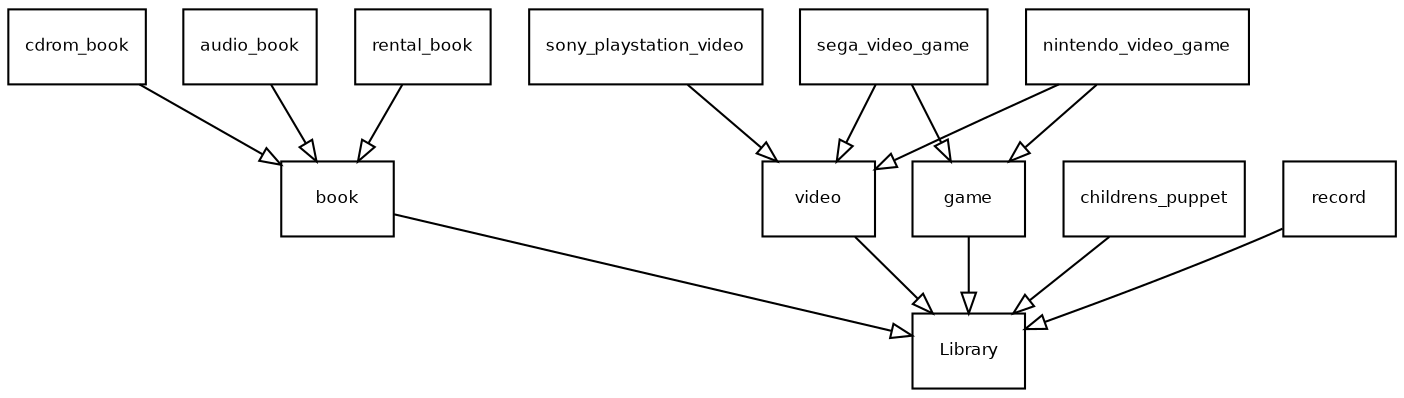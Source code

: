 digraph G {
    fontname = "Bitstream Vera Sans"
    fontsize = 8

    node [
        fontname = "Bitstream Vera Sans"
        fontsize = 8
        shape = "record"
    ]

    edge [
        fontname = "Bitstream Vera Sans"
        fontsize = 8
        arrowhead = "empty"
    ]

    Library [
        label = "{Library}"
    ]

    book [
        label = "{book}"
    ]
    
    video [
        label = "{video}"
    ]

    game [
        label = "{game}"
    ]

    childrens_puppet [
        label = "{childrens_puppet}" 
    ]

    record [
        label = "{record}"
    ]
    
    book -> Library
    video -> Library
    game -> Library
    record -> Library
    childrens_puppet -> Library

    cdrom_book [
        lable = "{cdrom_book}"
    ]

    cdrom_book -> book

    audio_book [
        lable = "{audio_book}"
    ]

    audio_book -> book

    rental_book [
        lable = "{rental_book}"
    ]

    rental_book -> book

    sony_playstation_video [
        lable = "{sony rental vedio}"
    ]

    sony_playstation_video -> video

    sega_video_game [
        label = "{sega_video_game}"
    ]

    sega_video_game -> game
    sega_video_game -> video

    nintendo_video_game [
        label = "{nintendo_video_game}"
    ]
    
    nintendo_video_game -> game
    nintendo_video_game -> video
}
